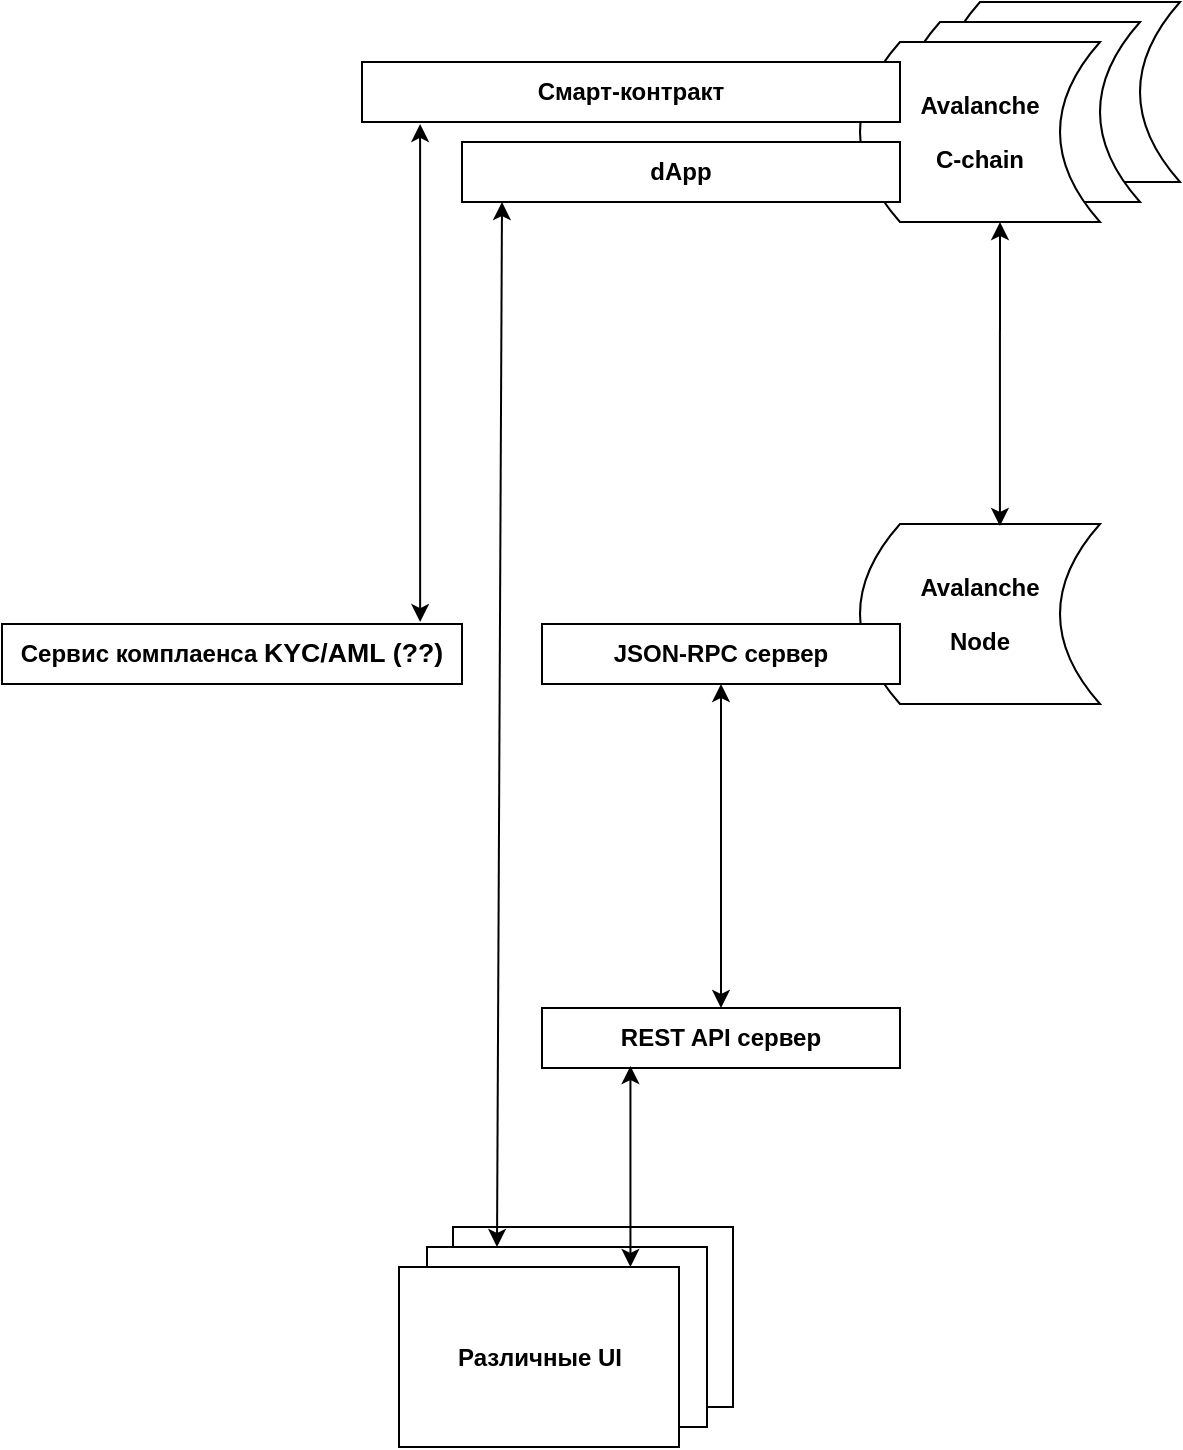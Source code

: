 <mxfile version="22.1.7" type="github">
  <diagram name="Страница — 1" id="yby_Cb1ldXEhW4t7scRq">
    <mxGraphModel dx="1631" dy="921" grid="1" gridSize="10" guides="1" tooltips="1" connect="1" arrows="1" fold="1" page="1" pageScale="1" pageWidth="827" pageHeight="1169" math="0" shadow="0">
      <root>
        <mxCell id="0" />
        <mxCell id="1" parent="0" />
        <mxCell id="FgHNt3G3QbwC-B-KgTd8-9" value="&lt;p align=&quot;center&quot; class=&quot;MsoNormal&quot;&gt;&lt;br&gt;&lt;/p&gt;" style="shape=dataStorage;whiteSpace=wrap;html=1;fixedSize=1;" vertex="1" parent="1">
          <mxGeometry x="580" y="79" width="120" height="90" as="geometry" />
        </mxCell>
        <mxCell id="FgHNt3G3QbwC-B-KgTd8-8" value="&lt;p align=&quot;center&quot; class=&quot;MsoNormal&quot;&gt;&lt;br&gt;&lt;/p&gt;" style="shape=dataStorage;whiteSpace=wrap;html=1;fixedSize=1;" vertex="1" parent="1">
          <mxGeometry x="560" y="89" width="120" height="90" as="geometry" />
        </mxCell>
        <mxCell id="FgHNt3G3QbwC-B-KgTd8-5" value="&lt;p align=&quot;center&quot; class=&quot;MsoNormal&quot;&gt;&lt;b&gt;Avalanche &lt;/b&gt;&lt;/p&gt;&lt;p align=&quot;center&quot; class=&quot;MsoNormal&quot;&gt;&lt;b&gt;&lt;span lang=&quot;EN-US&quot;&gt;C-chain&lt;/span&gt;&lt;/b&gt;&lt;/p&gt;" style="shape=dataStorage;whiteSpace=wrap;html=1;fixedSize=1;" vertex="1" parent="1">
          <mxGeometry x="540" y="99" width="120" height="90" as="geometry" />
        </mxCell>
        <mxCell id="FgHNt3G3QbwC-B-KgTd8-6" value="&lt;p align=&quot;center&quot; class=&quot;MsoNormal&quot;&gt;&lt;b&gt;Смарт-контракт&lt;/b&gt;&lt;/p&gt;" style="rounded=0;whiteSpace=wrap;html=1;" vertex="1" parent="1">
          <mxGeometry x="291" y="109" width="269" height="30" as="geometry" />
        </mxCell>
        <mxCell id="FgHNt3G3QbwC-B-KgTd8-12" value="&lt;p align=&quot;center&quot; class=&quot;MsoNormal&quot;&gt;&lt;b&gt;Avalanche &lt;/b&gt;&lt;/p&gt;&lt;p align=&quot;center&quot; class=&quot;MsoNormal&quot;&gt;&lt;b&gt;&lt;span lang=&quot;EN-US&quot;&gt;Node&lt;/span&gt;&lt;/b&gt;&lt;/p&gt;" style="shape=dataStorage;whiteSpace=wrap;html=1;fixedSize=1;" vertex="1" parent="1">
          <mxGeometry x="540" y="340" width="120" height="90" as="geometry" />
        </mxCell>
        <mxCell id="FgHNt3G3QbwC-B-KgTd8-13" value="&lt;p align=&quot;center&quot; class=&quot;MsoNormal&quot;&gt;&lt;b&gt;JSON-RPC сервер&lt;/b&gt;&lt;/p&gt;" style="rounded=0;whiteSpace=wrap;html=1;" vertex="1" parent="1">
          <mxGeometry x="381" y="390" width="179" height="30" as="geometry" />
        </mxCell>
        <mxCell id="FgHNt3G3QbwC-B-KgTd8-14" value="&lt;p align=&quot;center&quot; class=&quot;MsoNormal&quot;&gt;&lt;b&gt;REST API сервер&lt;/b&gt;&lt;/p&gt;" style="rounded=0;whiteSpace=wrap;html=1;" vertex="1" parent="1">
          <mxGeometry x="381" y="582" width="179" height="30" as="geometry" />
        </mxCell>
        <mxCell id="FgHNt3G3QbwC-B-KgTd8-18" value="&lt;p align=&quot;center&quot; class=&quot;MsoNormal&quot;&gt;&lt;br&gt;&lt;/p&gt;" style="rounded=0;whiteSpace=wrap;html=1;" vertex="1" parent="1">
          <mxGeometry x="336.5" y="691.5" width="140" height="90" as="geometry" />
        </mxCell>
        <mxCell id="FgHNt3G3QbwC-B-KgTd8-19" value="&lt;p align=&quot;center&quot; class=&quot;MsoNormal&quot;&gt;&lt;br&gt;&lt;/p&gt;" style="rounded=0;whiteSpace=wrap;html=1;" vertex="1" parent="1">
          <mxGeometry x="323.5" y="701.5" width="140" height="90" as="geometry" />
        </mxCell>
        <mxCell id="FgHNt3G3QbwC-B-KgTd8-20" value="&lt;p align=&quot;center&quot; class=&quot;MsoNormal&quot;&gt;&lt;b&gt;Различные UI&lt;/b&gt;&lt;/p&gt;" style="rounded=0;whiteSpace=wrap;html=1;" vertex="1" parent="1">
          <mxGeometry x="309.5" y="711.5" width="140" height="90" as="geometry" />
        </mxCell>
        <mxCell id="FgHNt3G3QbwC-B-KgTd8-23" value="" style="endArrow=classic;startArrow=classic;html=1;rounded=0;exitX=0.5;exitY=0;exitDx=0;exitDy=0;entryX=0.397;entryY=0.967;entryDx=0;entryDy=0;entryPerimeter=0;" edge="1" parent="1">
          <mxGeometry width="50" height="50" relative="1" as="geometry">
            <mxPoint x="425.21" y="711.5" as="sourcePoint" />
            <mxPoint x="425.228" y="611.01" as="targetPoint" />
          </mxGeometry>
        </mxCell>
        <mxCell id="FgHNt3G3QbwC-B-KgTd8-24" value="" style="endArrow=classic;startArrow=classic;html=1;rounded=0;entryX=0.5;entryY=1;entryDx=0;entryDy=0;exitX=0.5;exitY=0;exitDx=0;exitDy=0;" edge="1" parent="1" source="FgHNt3G3QbwC-B-KgTd8-14" target="FgHNt3G3QbwC-B-KgTd8-13">
          <mxGeometry width="50" height="50" relative="1" as="geometry">
            <mxPoint x="463" y="500" as="sourcePoint" />
            <mxPoint x="462.5" y="420" as="targetPoint" />
          </mxGeometry>
        </mxCell>
        <mxCell id="FgHNt3G3QbwC-B-KgTd8-25" value="" style="endArrow=classic;startArrow=classic;html=1;rounded=0;entryX=0.397;entryY=0.967;entryDx=0;entryDy=0;entryPerimeter=0;exitX=0.583;exitY=0.011;exitDx=0;exitDy=0;exitPerimeter=0;" edge="1" parent="1" source="FgHNt3G3QbwC-B-KgTd8-12">
          <mxGeometry width="50" height="50" relative="1" as="geometry">
            <mxPoint x="610.5" y="269" as="sourcePoint" />
            <mxPoint x="610" y="189" as="targetPoint" />
          </mxGeometry>
        </mxCell>
        <mxCell id="FgHNt3G3QbwC-B-KgTd8-26" value="&lt;p align=&quot;center&quot; class=&quot;MsoNormal&quot;&gt;&lt;b&gt;Сервис комплаенса &lt;/b&gt;&lt;b&gt;&lt;span style=&quot;font-size:10.0pt;line-height:107%;mso-ansi-language:EN-US&quot; lang=&quot;EN-US&quot;&gt;KYC/AML&lt;/span&gt;&lt;/b&gt;&lt;b&gt;&lt;span style=&quot;font-size:10.0pt;line-height:107%&quot;&gt; (??)&lt;/span&gt;&lt;/b&gt;&lt;/p&gt;" style="rounded=0;whiteSpace=wrap;html=1;" vertex="1" parent="1">
          <mxGeometry x="111" y="390" width="230" height="30" as="geometry" />
        </mxCell>
        <mxCell id="FgHNt3G3QbwC-B-KgTd8-27" value="" style="endArrow=classic;startArrow=classic;html=1;rounded=0;entryX=0.108;entryY=1.033;entryDx=0;entryDy=0;entryPerimeter=0;exitX=0.909;exitY=-0.033;exitDx=0;exitDy=0;exitPerimeter=0;" edge="1" parent="1" source="FgHNt3G3QbwC-B-KgTd8-26" target="FgHNt3G3QbwC-B-KgTd8-6">
          <mxGeometry width="50" height="50" relative="1" as="geometry">
            <mxPoint x="321" y="270" as="sourcePoint" />
            <mxPoint x="321" y="169" as="targetPoint" />
          </mxGeometry>
        </mxCell>
        <mxCell id="FgHNt3G3QbwC-B-KgTd8-28" value="&lt;p align=&quot;center&quot; class=&quot;MsoNormal&quot;&gt;&lt;b&gt;dApp&lt;/b&gt;&lt;/p&gt;" style="rounded=0;whiteSpace=wrap;html=1;" vertex="1" parent="1">
          <mxGeometry x="341" y="149" width="219" height="30" as="geometry" />
        </mxCell>
        <mxCell id="FgHNt3G3QbwC-B-KgTd8-29" value="" style="endArrow=classic;startArrow=classic;html=1;rounded=0;entryX=0.108;entryY=1.033;entryDx=0;entryDy=0;entryPerimeter=0;exitX=0.25;exitY=0;exitDx=0;exitDy=0;" edge="1" parent="1" source="FgHNt3G3QbwC-B-KgTd8-19">
          <mxGeometry width="50" height="50" relative="1" as="geometry">
            <mxPoint x="361" y="428" as="sourcePoint" />
            <mxPoint x="361" y="179" as="targetPoint" />
          </mxGeometry>
        </mxCell>
      </root>
    </mxGraphModel>
  </diagram>
</mxfile>
